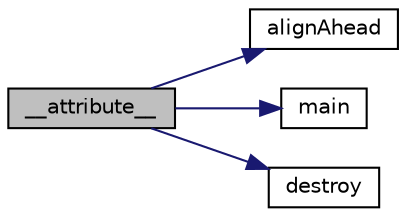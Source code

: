 digraph "__attribute__"
{
  edge [fontname="Helvetica",fontsize="10",labelfontname="Helvetica",labelfontsize="10"];
  node [fontname="Helvetica",fontsize="10",shape=record];
  rankdir="LR";
  Node0 [label="__attribute__",height=0.2,width=0.4,color="black", fillcolor="grey75", style="filled", fontcolor="black"];
  Node0 -> Node1 [color="midnightblue",fontsize="10",style="solid",fontname="Helvetica"];
  Node1 [label="alignAhead",height=0.2,width=0.4,color="black", fillcolor="white", style="filled",URL="$d6/d93/generic__util_8h.html#a62ffc1a495ad7b7b16cae823fc1b2fad"];
  Node0 -> Node2 [color="midnightblue",fontsize="10",style="solid",fontname="Helvetica"];
  Node2 [label="main",height=0.2,width=0.4,color="black", fillcolor="white", style="filled",URL="$d0/dc9/init_8cpp.html#ae66f6b31b5ad750f1fe042a706a4e3d4"];
  Node0 -> Node3 [color="midnightblue",fontsize="10",style="solid",fontname="Helvetica"];
  Node3 [label="destroy",height=0.2,width=0.4,color="black", fillcolor="white", style="filled",URL="$d0/dc9/init_8cpp.html#ac7fe10a863fce318334b4386b34a30ba"];
}
